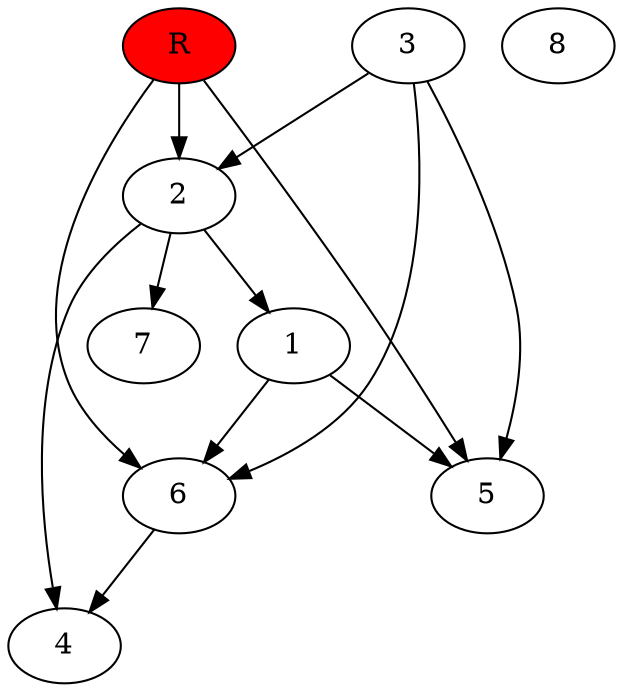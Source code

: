 digraph prb9909 {
	1
	2
	3
	4
	5
	6
	7
	8
	R [fillcolor="#ff0000" style=filled]
	1 -> 5
	1 -> 6
	2 -> 1
	2 -> 4
	2 -> 7
	3 -> 2
	3 -> 5
	3 -> 6
	6 -> 4
	R -> 2
	R -> 5
	R -> 6
}
